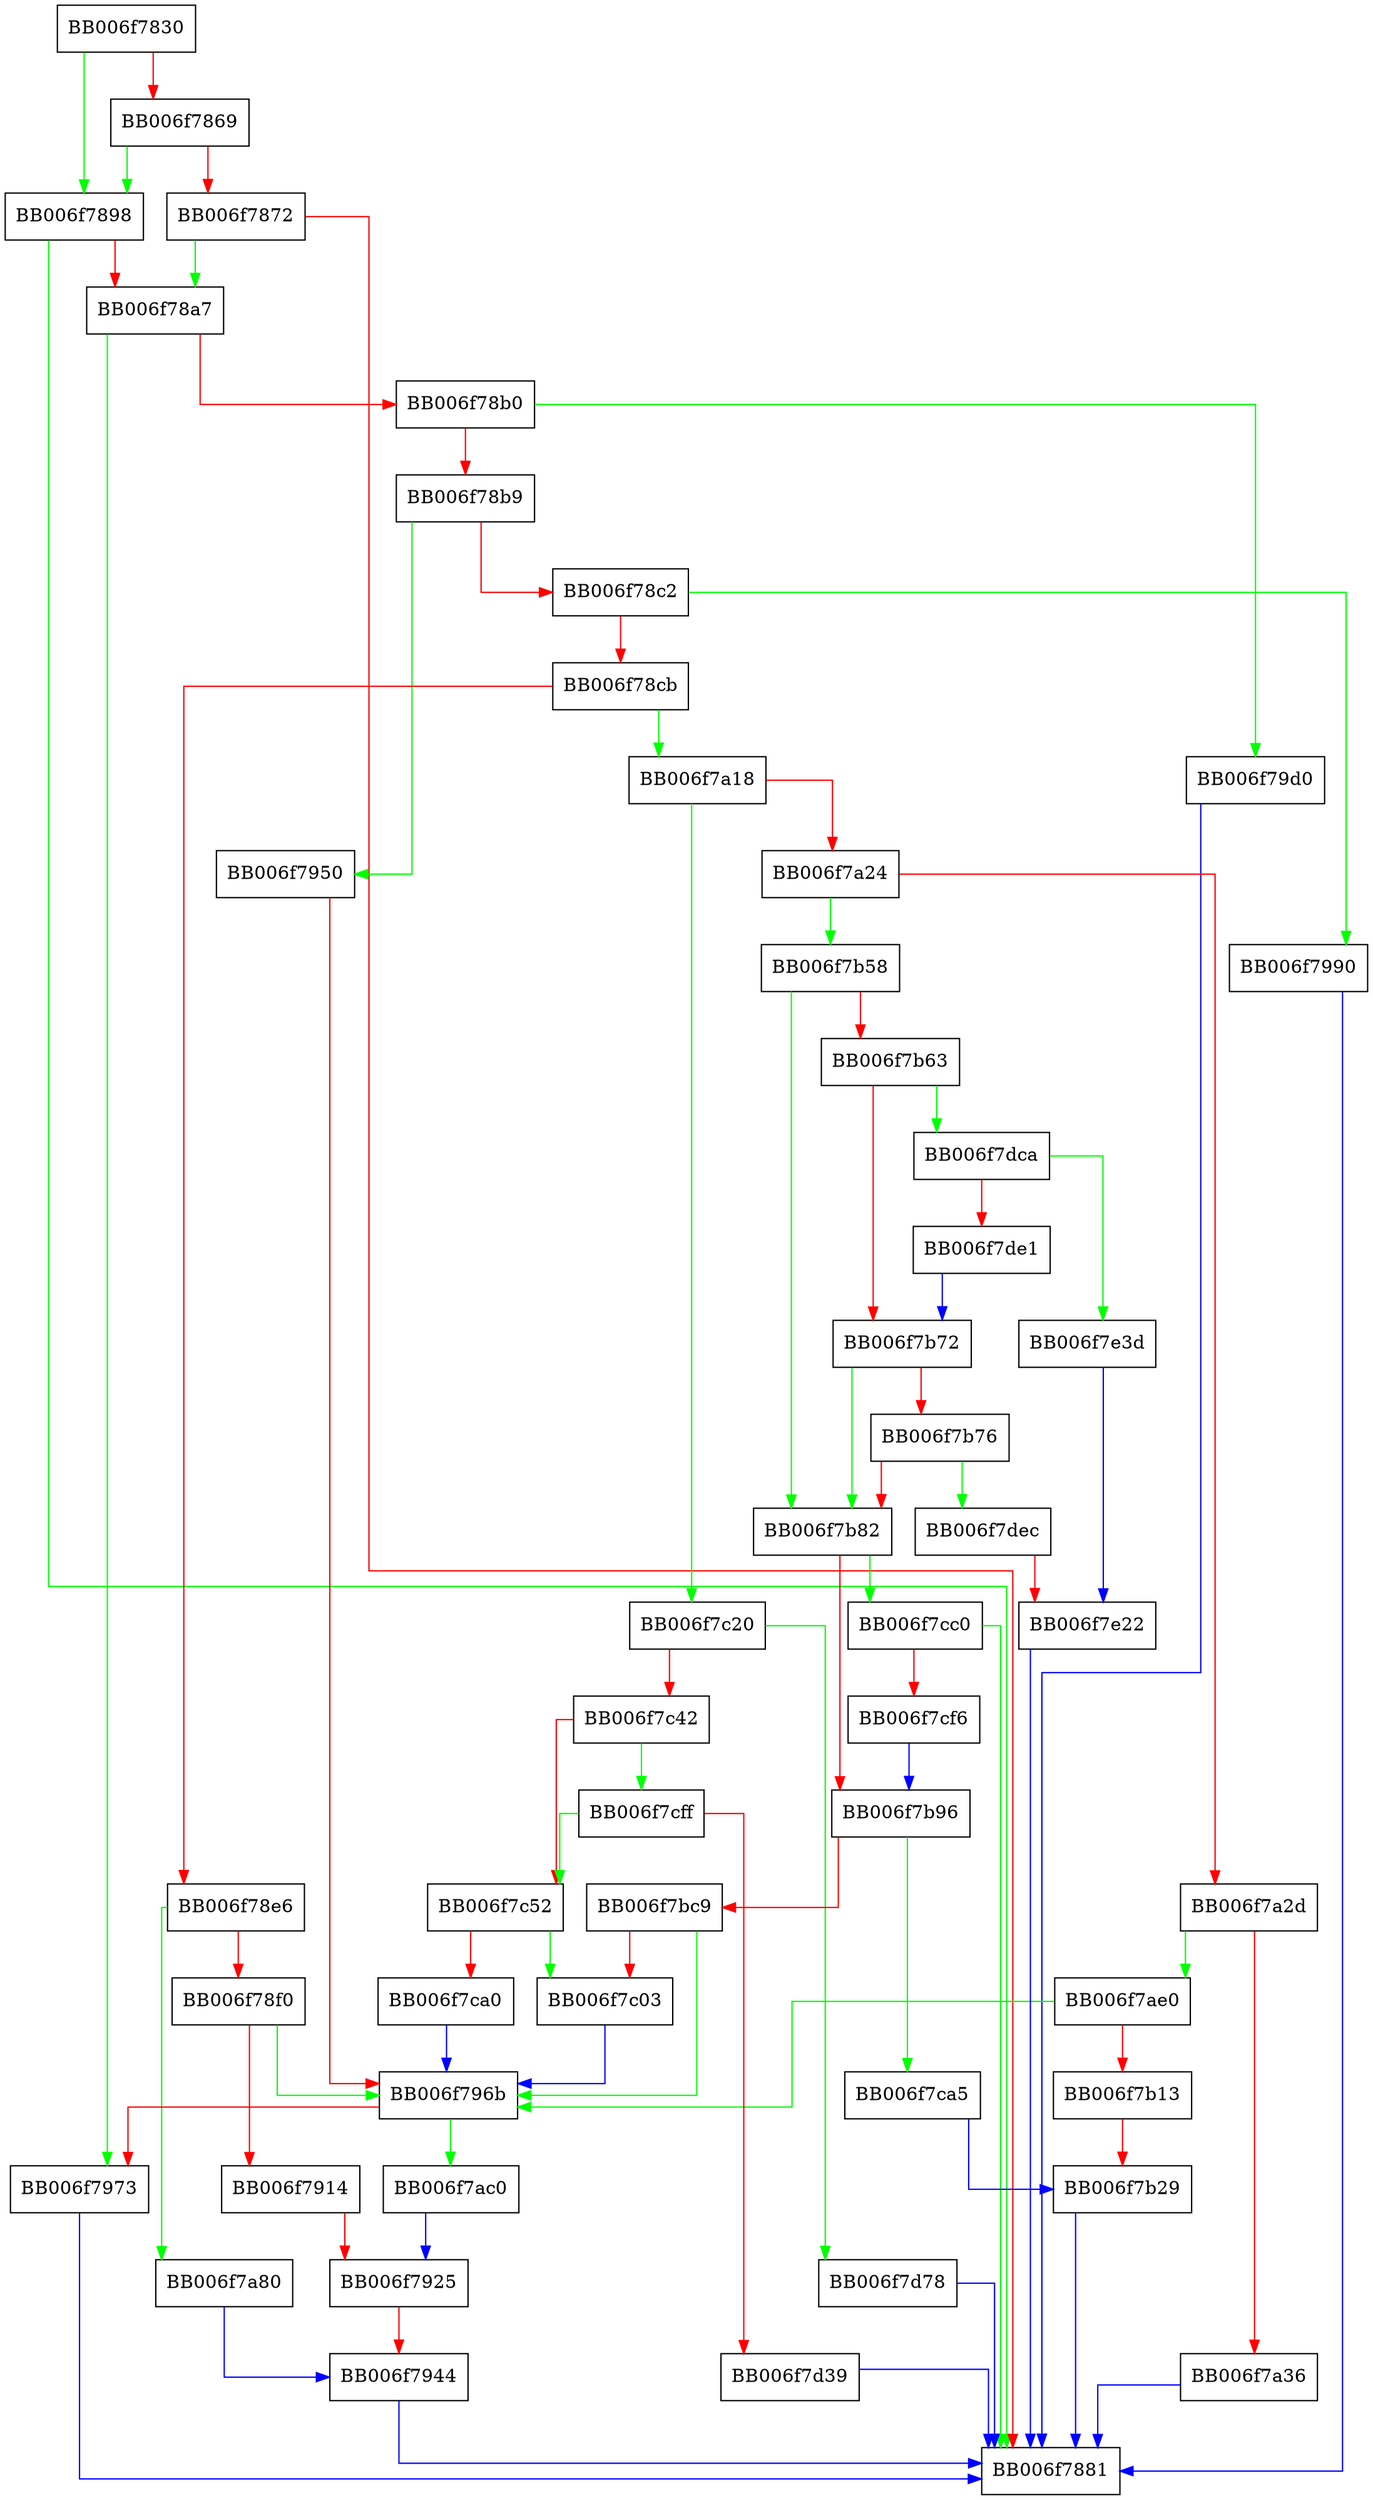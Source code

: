 digraph rsa_sign_directly {
  node [shape="box"];
  graph [splines=ortho];
  BB006f7830 -> BB006f7898 [color="green"];
  BB006f7830 -> BB006f7869 [color="red"];
  BB006f7869 -> BB006f7898 [color="green"];
  BB006f7869 -> BB006f7872 [color="red"];
  BB006f7872 -> BB006f78a7 [color="green"];
  BB006f7872 -> BB006f7881 [color="red"];
  BB006f7898 -> BB006f7881 [color="green"];
  BB006f7898 -> BB006f78a7 [color="red"];
  BB006f78a7 -> BB006f7973 [color="green"];
  BB006f78a7 -> BB006f78b0 [color="red"];
  BB006f78b0 -> BB006f79d0 [color="green"];
  BB006f78b0 -> BB006f78b9 [color="red"];
  BB006f78b9 -> BB006f7950 [color="green"];
  BB006f78b9 -> BB006f78c2 [color="red"];
  BB006f78c2 -> BB006f7990 [color="green"];
  BB006f78c2 -> BB006f78cb [color="red"];
  BB006f78cb -> BB006f7a18 [color="green"];
  BB006f78cb -> BB006f78e6 [color="red"];
  BB006f78e6 -> BB006f7a80 [color="green"];
  BB006f78e6 -> BB006f78f0 [color="red"];
  BB006f78f0 -> BB006f796b [color="green"];
  BB006f78f0 -> BB006f7914 [color="red"];
  BB006f7914 -> BB006f7925 [color="red"];
  BB006f7925 -> BB006f7944 [color="red"];
  BB006f7944 -> BB006f7881 [color="blue"];
  BB006f7950 -> BB006f796b [color="red"];
  BB006f796b -> BB006f7ac0 [color="green"];
  BB006f796b -> BB006f7973 [color="red"];
  BB006f7973 -> BB006f7881 [color="blue"];
  BB006f7990 -> BB006f7881 [color="blue"];
  BB006f79d0 -> BB006f7881 [color="blue"];
  BB006f7a18 -> BB006f7c20 [color="green"];
  BB006f7a18 -> BB006f7a24 [color="red"];
  BB006f7a24 -> BB006f7b58 [color="green"];
  BB006f7a24 -> BB006f7a2d [color="red"];
  BB006f7a2d -> BB006f7ae0 [color="green"];
  BB006f7a2d -> BB006f7a36 [color="red"];
  BB006f7a36 -> BB006f7881 [color="blue"];
  BB006f7a80 -> BB006f7944 [color="blue"];
  BB006f7ac0 -> BB006f7925 [color="blue"];
  BB006f7ae0 -> BB006f796b [color="green"];
  BB006f7ae0 -> BB006f7b13 [color="red"];
  BB006f7b13 -> BB006f7b29 [color="red"];
  BB006f7b29 -> BB006f7881 [color="blue"];
  BB006f7b58 -> BB006f7b82 [color="green"];
  BB006f7b58 -> BB006f7b63 [color="red"];
  BB006f7b63 -> BB006f7dca [color="green"];
  BB006f7b63 -> BB006f7b72 [color="red"];
  BB006f7b72 -> BB006f7b82 [color="green"];
  BB006f7b72 -> BB006f7b76 [color="red"];
  BB006f7b76 -> BB006f7dec [color="green"];
  BB006f7b76 -> BB006f7b82 [color="red"];
  BB006f7b82 -> BB006f7cc0 [color="green"];
  BB006f7b82 -> BB006f7b96 [color="red"];
  BB006f7b96 -> BB006f7ca5 [color="green"];
  BB006f7b96 -> BB006f7bc9 [color="red"];
  BB006f7bc9 -> BB006f796b [color="green"];
  BB006f7bc9 -> BB006f7c03 [color="red"];
  BB006f7c03 -> BB006f796b [color="blue"];
  BB006f7c20 -> BB006f7d78 [color="green"];
  BB006f7c20 -> BB006f7c42 [color="red"];
  BB006f7c42 -> BB006f7cff [color="green"];
  BB006f7c42 -> BB006f7c52 [color="red"];
  BB006f7c52 -> BB006f7c03 [color="green"];
  BB006f7c52 -> BB006f7ca0 [color="red"];
  BB006f7ca0 -> BB006f796b [color="blue"];
  BB006f7ca5 -> BB006f7b29 [color="blue"];
  BB006f7cc0 -> BB006f7881 [color="green"];
  BB006f7cc0 -> BB006f7cf6 [color="red"];
  BB006f7cf6 -> BB006f7b96 [color="blue"];
  BB006f7cff -> BB006f7c52 [color="green"];
  BB006f7cff -> BB006f7d39 [color="red"];
  BB006f7d39 -> BB006f7881 [color="blue"];
  BB006f7d78 -> BB006f7881 [color="blue"];
  BB006f7dca -> BB006f7e3d [color="green"];
  BB006f7dca -> BB006f7de1 [color="red"];
  BB006f7de1 -> BB006f7b72 [color="blue"];
  BB006f7dec -> BB006f7e22 [color="red"];
  BB006f7e22 -> BB006f7881 [color="blue"];
  BB006f7e3d -> BB006f7e22 [color="blue"];
}